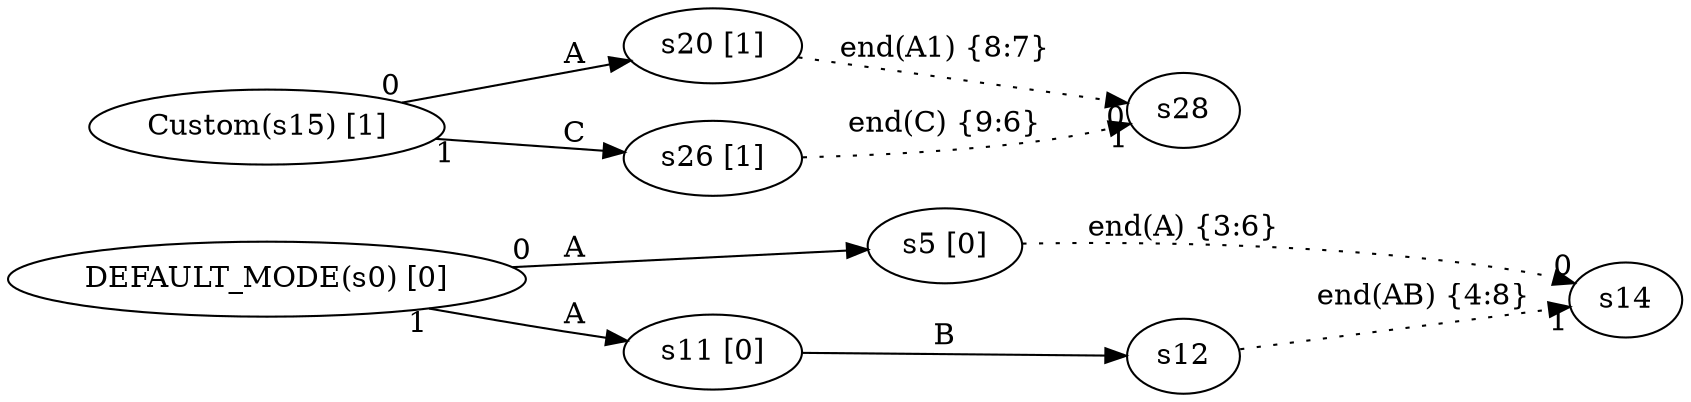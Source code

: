 digraph ATN {
  rankdir=LR;

  "DEFAULT_MODE(s0) [0]" -> "s5 [0]" [label=A, taillabel=0]
  "s5 [0]" -> s14 [label="end(A) {3:6}", headlabel=0, style=dotted]
  "DEFAULT_MODE(s0) [0]" -> "s11 [0]" [label=A, taillabel=1]
  "s11 [0]" -> s12 [label=B]
  s12 -> s14 [label="end(AB) {4:8}", headlabel=1, style=dotted]

  "Custom(s15) [1]" -> "s20 [1]" [label=A, taillabel=0]
  "s20 [1]" -> s28 [label="end(A1) {8:7}", headlabel=0, style=dotted]
  "Custom(s15) [1]" -> "s26 [1]" [label=C, taillabel=1]
  "s26 [1]" -> s28 [label="end(C) {9:6}", headlabel=1, style=dotted]
}
